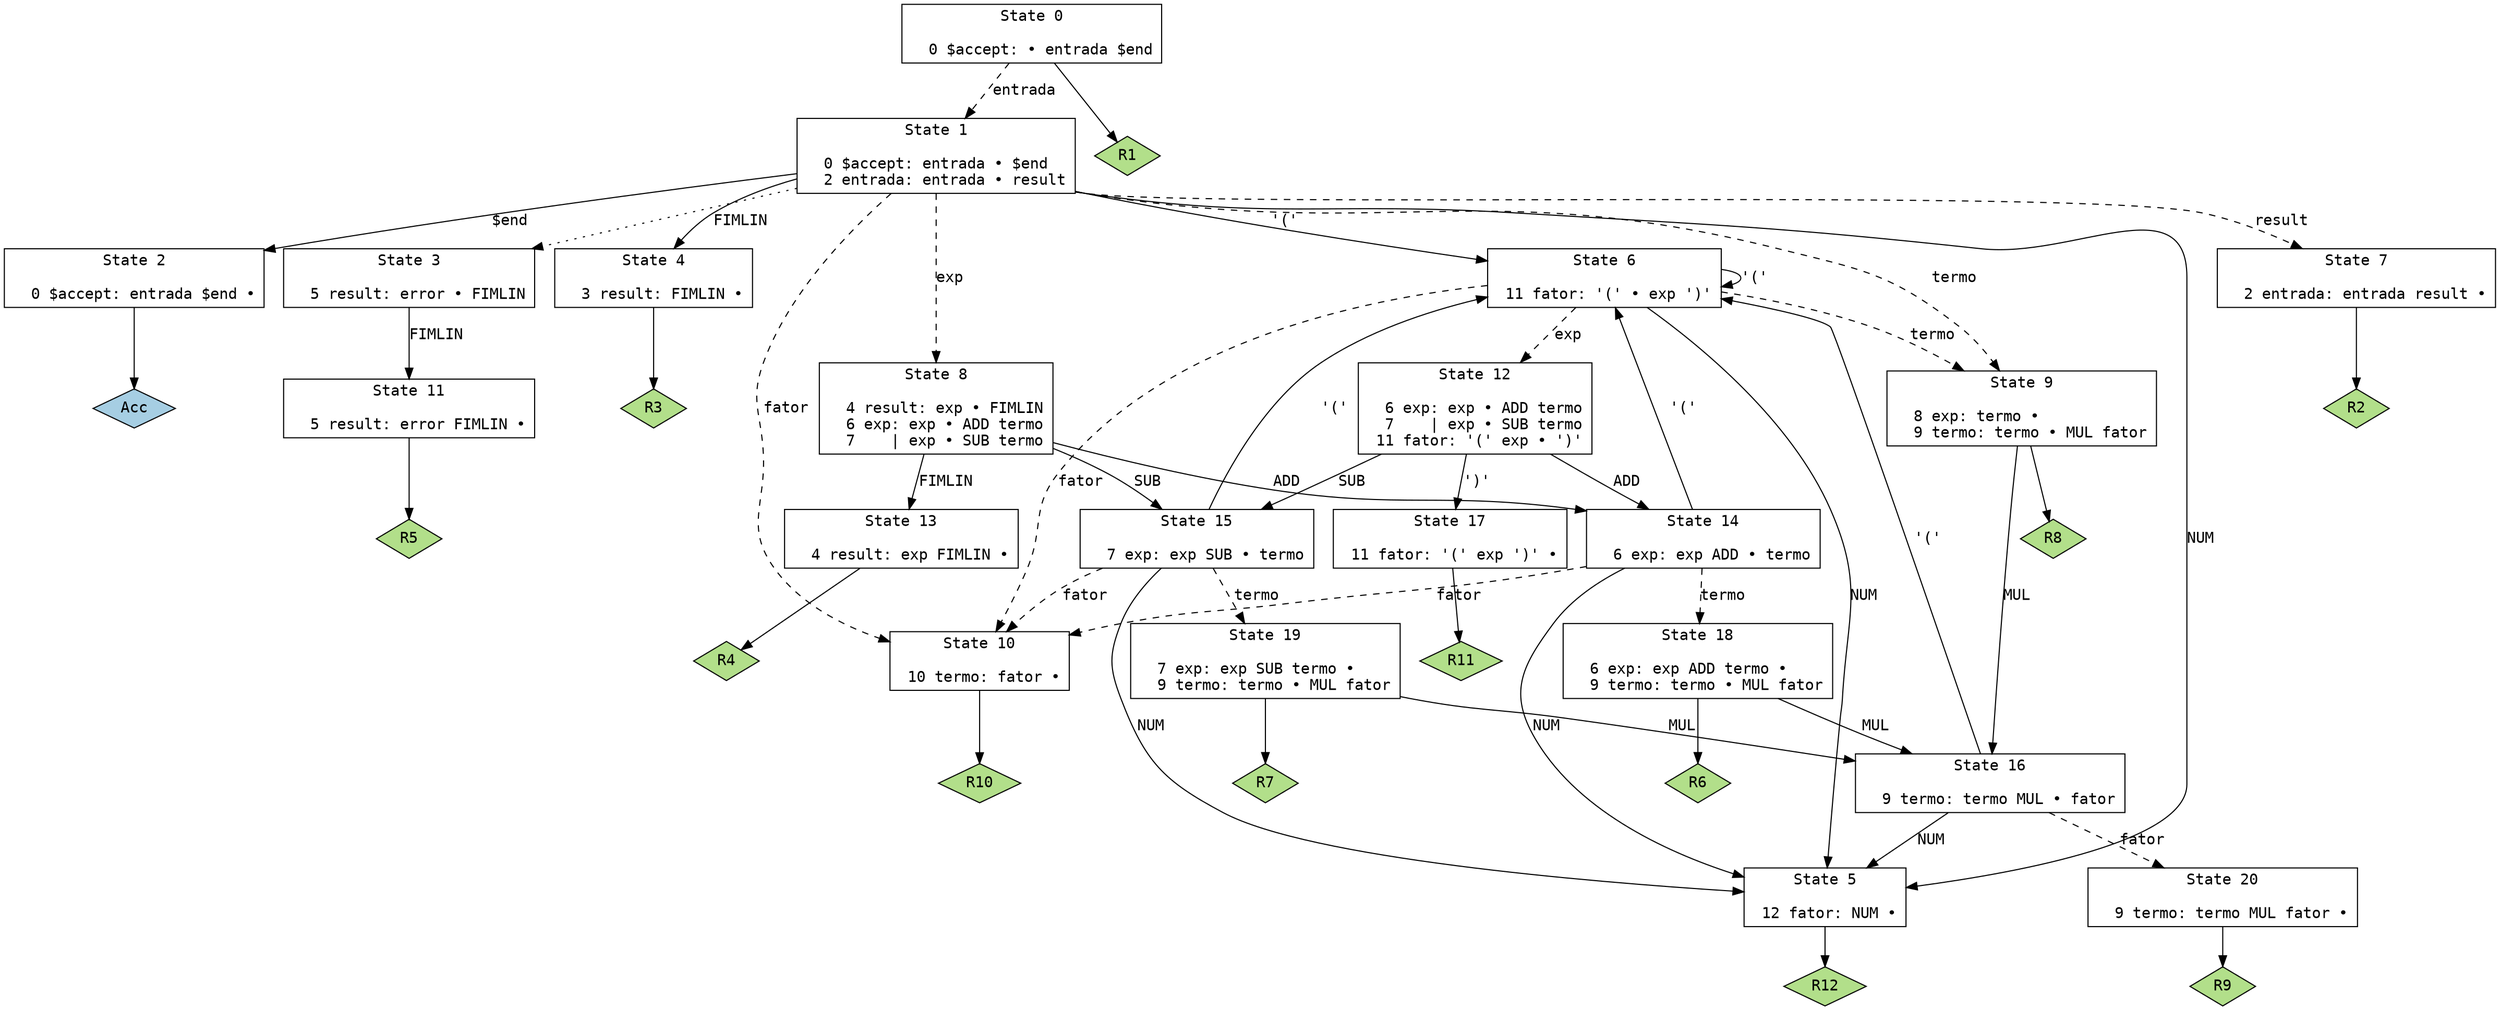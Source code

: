 // Generated by GNU Bison 3.8.2.
// Report bugs to <bug-bison@gnu.org>.
// Home page: <https://www.gnu.org/software/bison/>.

digraph "parser.y"
{
  node [fontname = courier, shape = box, colorscheme = paired6]
  edge [fontname = courier]

  0 [label="State 0\n\l  0 $accept: • entrada $end\l"]
  0 -> 1 [style=dashed label="entrada"]
  0 -> "0R1" [style=solid]
 "0R1" [label="R1", fillcolor=3, shape=diamond, style=filled]
  1 [label="State 1\n\l  0 $accept: entrada • $end\l  2 entrada: entrada • result\l"]
  1 -> 2 [style=solid label="$end"]
  1 -> 3 [style=dotted]
  1 -> 4 [style=solid label="FIMLIN"]
  1 -> 5 [style=solid label="NUM"]
  1 -> 6 [style=solid label="'('"]
  1 -> 7 [style=dashed label="result"]
  1 -> 8 [style=dashed label="exp"]
  1 -> 9 [style=dashed label="termo"]
  1 -> 10 [style=dashed label="fator"]
  2 [label="State 2\n\l  0 $accept: entrada $end •\l"]
  2 -> "2R0" [style=solid]
 "2R0" [label="Acc", fillcolor=1, shape=diamond, style=filled]
  3 [label="State 3\n\l  5 result: error • FIMLIN\l"]
  3 -> 11 [style=solid label="FIMLIN"]
  4 [label="State 4\n\l  3 result: FIMLIN •\l"]
  4 -> "4R3" [style=solid]
 "4R3" [label="R3", fillcolor=3, shape=diamond, style=filled]
  5 [label="State 5\n\l 12 fator: NUM •\l"]
  5 -> "5R12" [style=solid]
 "5R12" [label="R12", fillcolor=3, shape=diamond, style=filled]
  6 [label="State 6\n\l 11 fator: '(' • exp ')'\l"]
  6 -> 5 [style=solid label="NUM"]
  6 -> 6 [style=solid label="'('"]
  6 -> 12 [style=dashed label="exp"]
  6 -> 9 [style=dashed label="termo"]
  6 -> 10 [style=dashed label="fator"]
  7 [label="State 7\n\l  2 entrada: entrada result •\l"]
  7 -> "7R2" [style=solid]
 "7R2" [label="R2", fillcolor=3, shape=diamond, style=filled]
  8 [label="State 8\n\l  4 result: exp • FIMLIN\l  6 exp: exp • ADD termo\l  7    | exp • SUB termo\l"]
  8 -> 13 [style=solid label="FIMLIN"]
  8 -> 14 [style=solid label="ADD"]
  8 -> 15 [style=solid label="SUB"]
  9 [label="State 9\n\l  8 exp: termo •\l  9 termo: termo • MUL fator\l"]
  9 -> 16 [style=solid label="MUL"]
  9 -> "9R8" [style=solid]
 "9R8" [label="R8", fillcolor=3, shape=diamond, style=filled]
  10 [label="State 10\n\l 10 termo: fator •\l"]
  10 -> "10R10" [style=solid]
 "10R10" [label="R10", fillcolor=3, shape=diamond, style=filled]
  11 [label="State 11\n\l  5 result: error FIMLIN •\l"]
  11 -> "11R5" [style=solid]
 "11R5" [label="R5", fillcolor=3, shape=diamond, style=filled]
  12 [label="State 12\n\l  6 exp: exp • ADD termo\l  7    | exp • SUB termo\l 11 fator: '(' exp • ')'\l"]
  12 -> 14 [style=solid label="ADD"]
  12 -> 15 [style=solid label="SUB"]
  12 -> 17 [style=solid label="')'"]
  13 [label="State 13\n\l  4 result: exp FIMLIN •\l"]
  13 -> "13R4" [style=solid]
 "13R4" [label="R4", fillcolor=3, shape=diamond, style=filled]
  14 [label="State 14\n\l  6 exp: exp ADD • termo\l"]
  14 -> 5 [style=solid label="NUM"]
  14 -> 6 [style=solid label="'('"]
  14 -> 18 [style=dashed label="termo"]
  14 -> 10 [style=dashed label="fator"]
  15 [label="State 15\n\l  7 exp: exp SUB • termo\l"]
  15 -> 5 [style=solid label="NUM"]
  15 -> 6 [style=solid label="'('"]
  15 -> 19 [style=dashed label="termo"]
  15 -> 10 [style=dashed label="fator"]
  16 [label="State 16\n\l  9 termo: termo MUL • fator\l"]
  16 -> 5 [style=solid label="NUM"]
  16 -> 6 [style=solid label="'('"]
  16 -> 20 [style=dashed label="fator"]
  17 [label="State 17\n\l 11 fator: '(' exp ')' •\l"]
  17 -> "17R11" [style=solid]
 "17R11" [label="R11", fillcolor=3, shape=diamond, style=filled]
  18 [label="State 18\n\l  6 exp: exp ADD termo •\l  9 termo: termo • MUL fator\l"]
  18 -> 16 [style=solid label="MUL"]
  18 -> "18R6" [style=solid]
 "18R6" [label="R6", fillcolor=3, shape=diamond, style=filled]
  19 [label="State 19\n\l  7 exp: exp SUB termo •\l  9 termo: termo • MUL fator\l"]
  19 -> 16 [style=solid label="MUL"]
  19 -> "19R7" [style=solid]
 "19R7" [label="R7", fillcolor=3, shape=diamond, style=filled]
  20 [label="State 20\n\l  9 termo: termo MUL fator •\l"]
  20 -> "20R9" [style=solid]
 "20R9" [label="R9", fillcolor=3, shape=diamond, style=filled]
}
